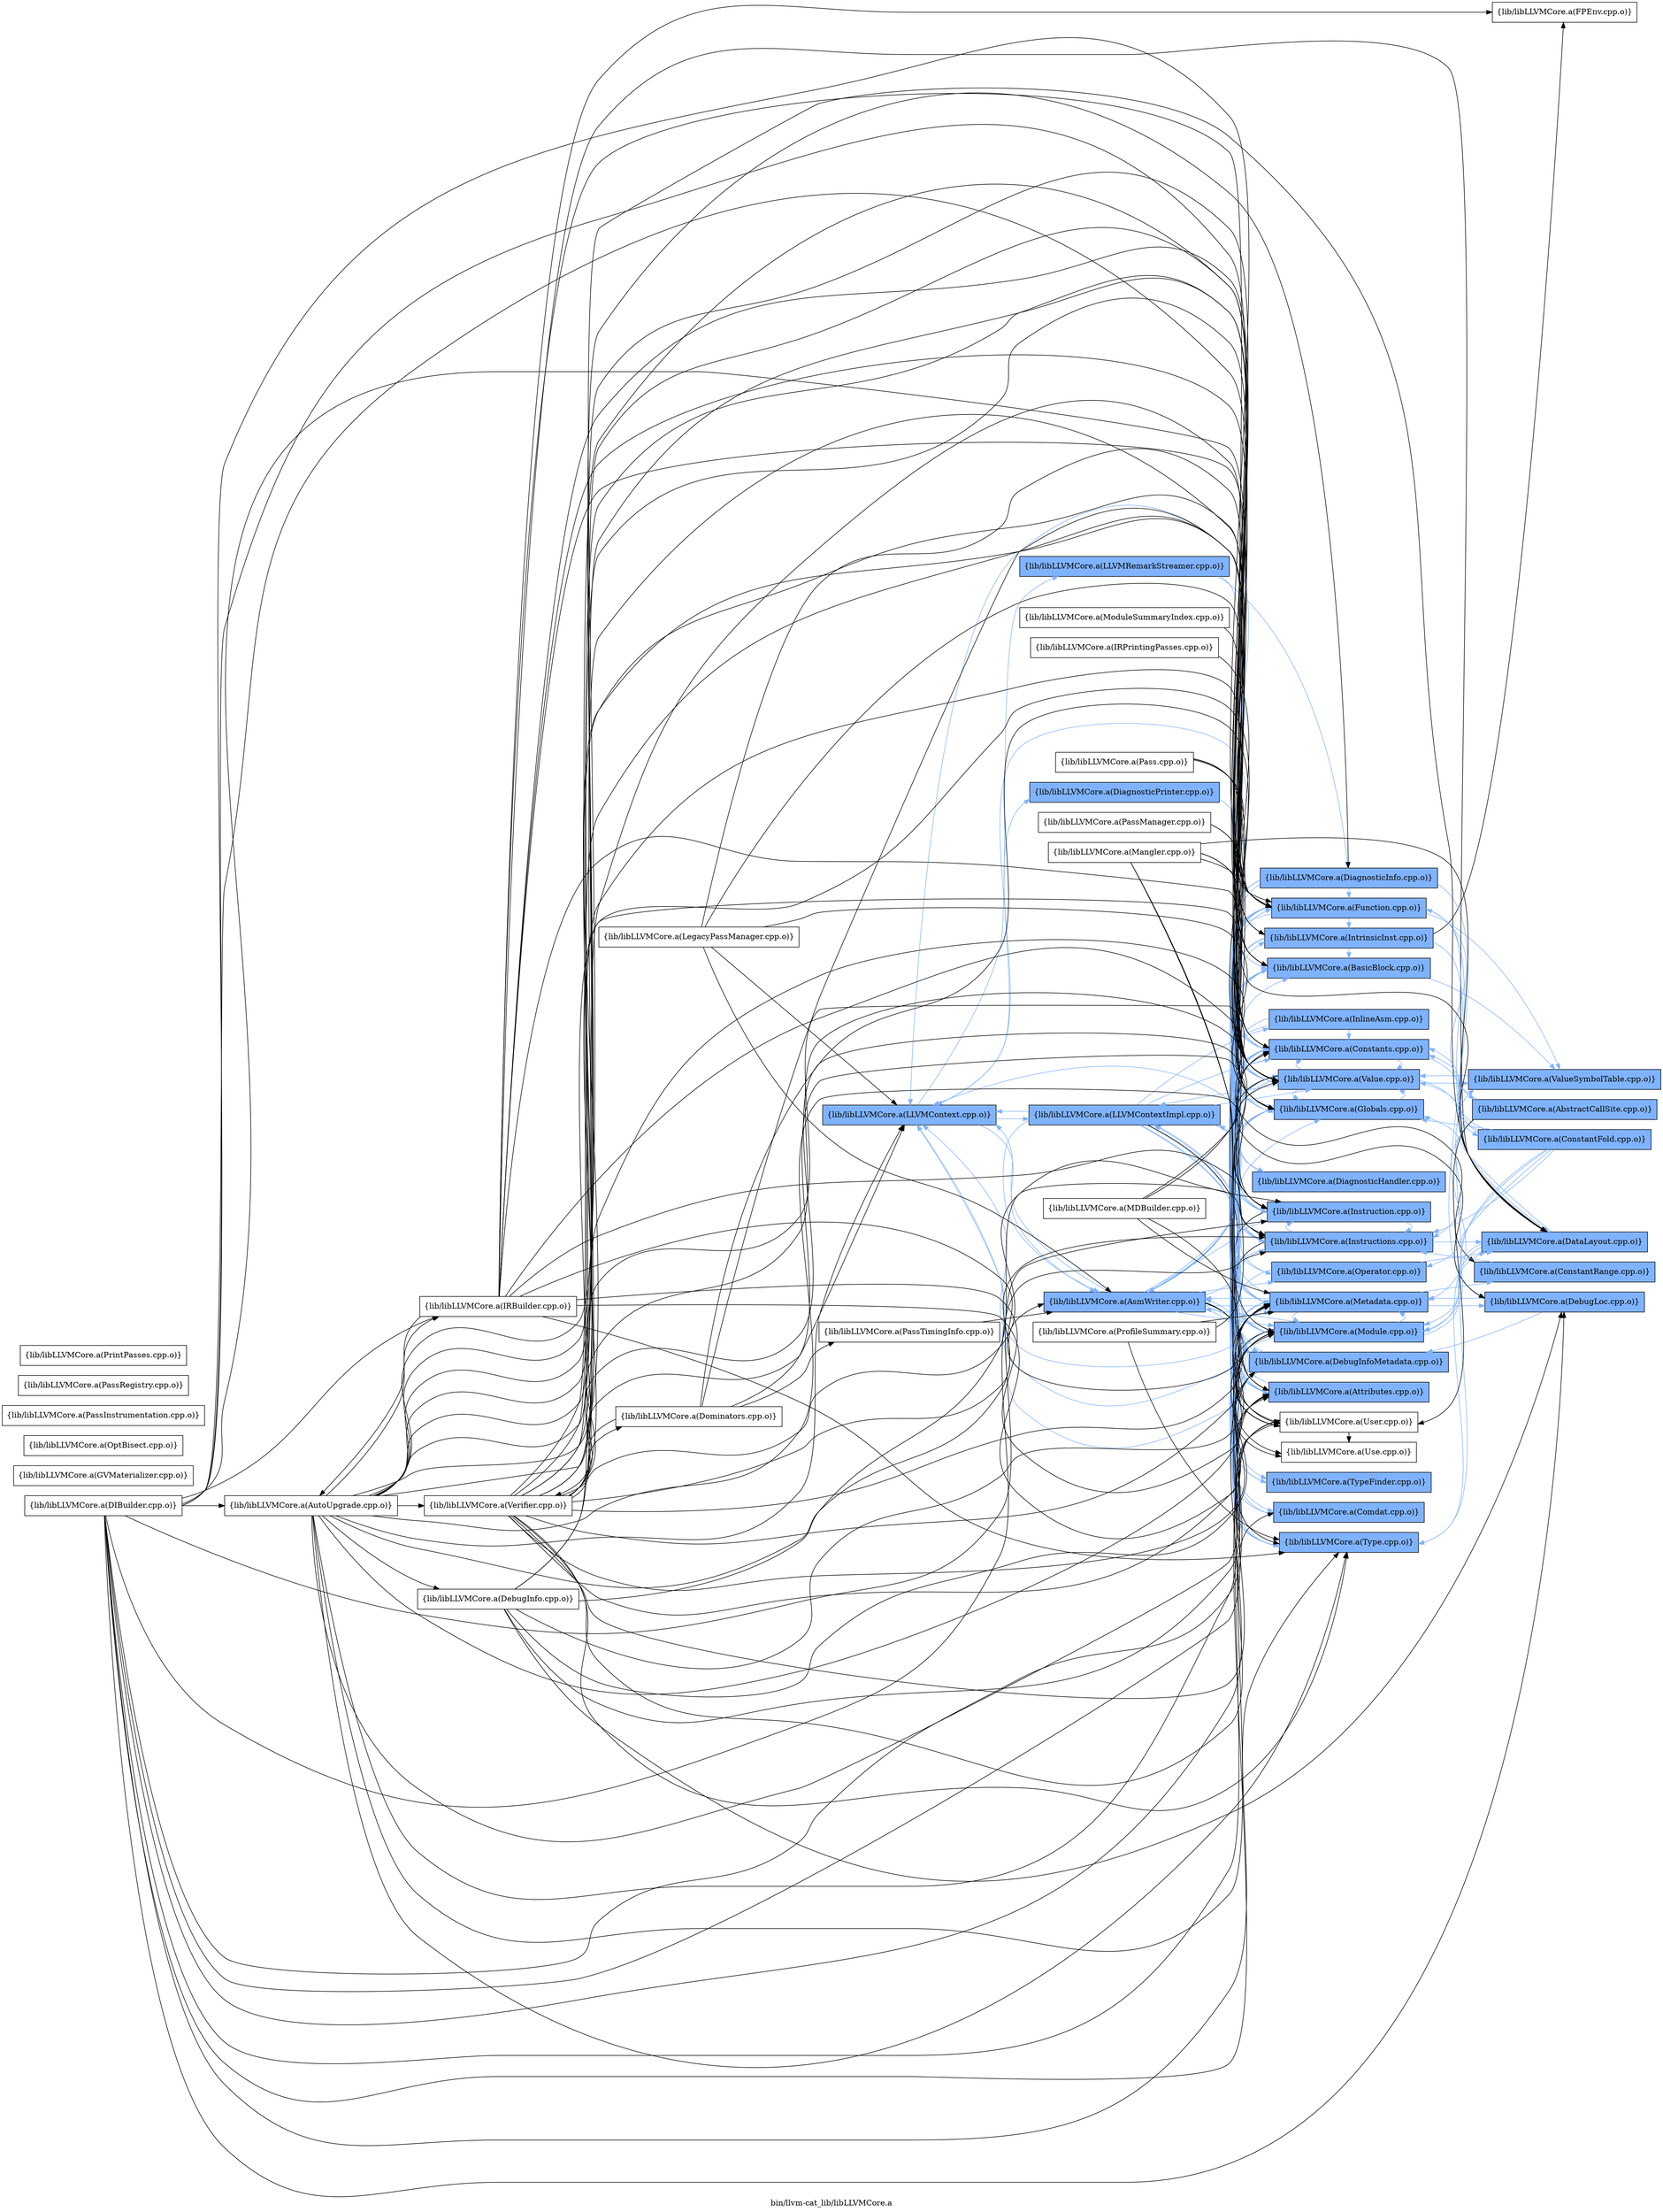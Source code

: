 digraph "bin/llvm-cat_lib/libLLVMCore.a" {
	label="bin/llvm-cat_lib/libLLVMCore.a";
	rankdir=LR;
	{ rank=same; Node0x555a50f2c368;  }
	{ rank=same; Node0x555a50f34ab8; Node0x555a50f2d088; Node0x555a50f35828; Node0x555a50f352d8;  }
	{ rank=same; Node0x555a50f33e38; Node0x555a50f32678; Node0x555a50f32a88; Node0x555a50f31188; Node0x555a50f2e6b8; Node0x555a50f2d3a8; Node0x555a50f30918; Node0x555a50f2d8f8; Node0x555a50f2e578; Node0x555a50f2e078; Node0x555a50f339d8; Node0x555a50f33f28; Node0x555a50f34928; Node0x555a50f30738; Node0x555a50f2f1f8; Node0x555a50f2f978; Node0x555a50f2f798; Node0x555a50f32768; Node0x555a50f2f748; Node0x555a50f35f58; Node0x555a50f2d6c8;  }
	{ rank=same; Node0x555a50f2c368;  }
	{ rank=same; Node0x555a50f34ab8; Node0x555a50f2d088; Node0x555a50f35828; Node0x555a50f352d8;  }
	{ rank=same; Node0x555a50f33e38; Node0x555a50f32678; Node0x555a50f32a88; Node0x555a50f31188; Node0x555a50f2e6b8; Node0x555a50f2d3a8; Node0x555a50f30918; Node0x555a50f2d8f8; Node0x555a50f2e578; Node0x555a50f2e078; Node0x555a50f339d8; Node0x555a50f33f28; Node0x555a50f34928; Node0x555a50f30738; Node0x555a50f2f1f8; Node0x555a50f2f978; Node0x555a50f2f798; Node0x555a50f32768; Node0x555a50f2f748; Node0x555a50f35f58; Node0x555a50f2d6c8;  }

	Node0x555a50f2c368 [shape=record,shape=box,group=1,style=filled,fillcolor="0.600000 0.5 1",label="{lib/libLLVMCore.a(LLVMContext.cpp.o)}"];
	Node0x555a50f2c368 -> Node0x555a50f34ab8[color="0.600000 0.5 1"];
	Node0x555a50f2c368 -> Node0x555a50f2d088[color="0.600000 0.5 1"];
	Node0x555a50f2c368 -> Node0x555a50f35828[color="0.600000 0.5 1"];
	Node0x555a50f2c368 -> Node0x555a50f352d8[color="0.600000 0.5 1"];
	Node0x555a50f33f28 [shape=record,shape=box,group=1,style=filled,fillcolor="0.600000 0.5 1",label="{lib/libLLVMCore.a(Module.cpp.o)}"];
	Node0x555a50f33f28 -> Node0x555a50f34ab8[color="0.600000 0.5 1"];
	Node0x555a50f33f28 -> Node0x555a50f32a88[color="0.600000 0.5 1"];
	Node0x555a50f33f28 -> Node0x555a50f31188[color="0.600000 0.5 1"];
	Node0x555a50f33f28 -> Node0x555a50f30f58[color="0.600000 0.5 1"];
	Node0x555a50f33f28 -> Node0x555a50f2d3a8[color="0.600000 0.5 1"];
	Node0x555a50f33f28 -> Node0x555a50f30918[color="0.600000 0.5 1"];
	Node0x555a50f33f28 -> Node0x555a50f2c368[color="0.600000 0.5 1"];
	Node0x555a50f33f28 -> Node0x555a50f339d8[color="0.600000 0.5 1"];
	Node0x555a50f33f28 -> Node0x555a50f30738[color="0.600000 0.5 1"];
	Node0x555a50f33f28 -> Node0x555a50f2f1f8[color="0.600000 0.5 1"];
	Node0x555a50f33f28 -> Node0x555a50f2f798;
	Node0x555a50f33f28 -> Node0x555a50f32768[color="0.600000 0.5 1"];
	Node0x555a50f33f28 -> Node0x555a50f33848[color="0.600000 0.5 1"];
	Node0x555a50f32ee8 [shape=record,shape=box,group=0,label="{lib/libLLVMCore.a(PassTimingInfo.cpp.o)}"];
	Node0x555a50f32ee8 -> Node0x555a50f34ab8;
	Node0x555a50f33e38 [shape=record,shape=box,group=1,style=filled,fillcolor="0.600000 0.5 1",label="{lib/libLLVMCore.a(Attributes.cpp.o)}"];
	Node0x555a50f33e38 -> Node0x555a50f34ab8[color="0.600000 0.5 1"];
	Node0x555a50f33e38 -> Node0x555a50f2d3a8[color="0.600000 0.5 1"];
	Node0x555a50f332f8 [shape=record,shape=box,group=0,label="{lib/libLLVMCore.a(AutoUpgrade.cpp.o)}"];
	Node0x555a50f332f8 -> Node0x555a50f33e38;
	Node0x555a50f332f8 -> Node0x555a50f32678;
	Node0x555a50f332f8 -> Node0x555a50f31188;
	Node0x555a50f332f8 -> Node0x555a50f30f58;
	Node0x555a50f332f8 -> Node0x555a50f2fdd8;
	Node0x555a50f332f8 -> Node0x555a50f2d6c8;
	Node0x555a50f332f8 -> Node0x555a50f2d3a8;
	Node0x555a50f332f8 -> Node0x555a50f30918;
	Node0x555a50f332f8 -> Node0x555a50f30698;
	Node0x555a50f332f8 -> Node0x555a50f2d8f8;
	Node0x555a50f332f8 -> Node0x555a50f2e578;
	Node0x555a50f332f8 -> Node0x555a50f2e078;
	Node0x555a50f332f8 -> Node0x555a50f2c368;
	Node0x555a50f332f8 -> Node0x555a50f339d8;
	Node0x555a50f332f8 -> Node0x555a50f33f28;
	Node0x555a50f332f8 -> Node0x555a50f30738;
	Node0x555a50f332f8 -> Node0x555a50f2f798;
	Node0x555a50f332f8 -> Node0x555a50f32768;
	Node0x555a50f332f8 -> Node0x555a50f33118;
	Node0x555a50f32678 [shape=record,shape=box,group=1,style=filled,fillcolor="0.600000 0.5 1",label="{lib/libLLVMCore.a(BasicBlock.cpp.o)}"];
	Node0x555a50f32678 -> Node0x555a50f31188[color="0.600000 0.5 1"];
	Node0x555a50f32678 -> Node0x555a50f2d8f8[color="0.600000 0.5 1"];
	Node0x555a50f32678 -> Node0x555a50f339d8[color="0.600000 0.5 1"];
	Node0x555a50f32678 -> Node0x555a50f30738[color="0.600000 0.5 1"];
	Node0x555a50f32678 -> Node0x555a50f2f798;
	Node0x555a50f32678 -> Node0x555a50f32768[color="0.600000 0.5 1"];
	Node0x555a50f32678 -> Node0x555a50f33848[color="0.600000 0.5 1"];
	Node0x555a50f31d68 [shape=record,shape=box,group=1,style=filled,fillcolor="0.600000 0.5 1",label="{lib/libLLVMCore.a(ConstantRange.cpp.o)}"];
	Node0x555a50f31d68 -> Node0x555a50f2e578[color="0.600000 0.5 1"];
	Node0x555a50f31188 [shape=record,shape=box,group=1,style=filled,fillcolor="0.600000 0.5 1",label="{lib/libLLVMCore.a(Constants.cpp.o)}"];
	Node0x555a50f31188 -> Node0x555a50f31958[color="0.600000 0.5 1"];
	Node0x555a50f31188 -> Node0x555a50f2d3a8[color="0.600000 0.5 1"];
	Node0x555a50f31188 -> Node0x555a50f30918[color="0.600000 0.5 1"];
	Node0x555a50f31188 -> Node0x555a50f2d8f8[color="0.600000 0.5 1"];
	Node0x555a50f31188 -> Node0x555a50f2e578[color="0.600000 0.5 1"];
	Node0x555a50f31188 -> Node0x555a50f34928[color="0.600000 0.5 1"];
	Node0x555a50f31188 -> Node0x555a50f30738[color="0.600000 0.5 1"];
	Node0x555a50f31188 -> Node0x555a50f2f798;
	Node0x555a50f31188 -> Node0x555a50f32768[color="0.600000 0.5 1"];
	Node0x555a50f30f58 [shape=record,shape=box,group=1,style=filled,fillcolor="0.600000 0.5 1",label="{lib/libLLVMCore.a(DataLayout.cpp.o)}"];
	Node0x555a50f30f58 -> Node0x555a50f30918[color="0.600000 0.5 1"];
	Node0x555a50f30f58 -> Node0x555a50f33f28[color="0.600000 0.5 1"];
	Node0x555a50f30f58 -> Node0x555a50f30738[color="0.600000 0.5 1"];
	Node0x555a50f2fdd8 [shape=record,shape=box,group=0,label="{lib/libLLVMCore.a(DebugInfo.cpp.o)}"];
	Node0x555a50f2fdd8 -> Node0x555a50f2e6b8;
	Node0x555a50f2fdd8 -> Node0x555a50f2da38;
	Node0x555a50f2fdd8 -> Node0x555a50f2d3a8;
	Node0x555a50f2fdd8 -> Node0x555a50f2d8f8;
	Node0x555a50f2fdd8 -> Node0x555a50f339d8;
	Node0x555a50f2fdd8 -> Node0x555a50f33f28;
	Node0x555a50f2fdd8 -> Node0x555a50f32768;
	Node0x555a50f2e6b8 [shape=record,shape=box,group=1,style=filled,fillcolor="0.600000 0.5 1",label="{lib/libLLVMCore.a(DebugInfoMetadata.cpp.o)}"];
	Node0x555a50f2e6b8 -> Node0x555a50f31188[color="0.600000 0.5 1"];
	Node0x555a50f2e6b8 -> Node0x555a50f2c368[color="0.600000 0.5 1"];
	Node0x555a50f2e6b8 -> Node0x555a50f35828[color="0.600000 0.5 1"];
	Node0x555a50f2e6b8 -> Node0x555a50f339d8[color="0.600000 0.5 1"];
	Node0x555a50f2e6b8 -> Node0x555a50f30738[color="0.600000 0.5 1"];
	Node0x555a50f2da38 [shape=record,shape=box,group=1,style=filled,fillcolor="0.600000 0.5 1",label="{lib/libLLVMCore.a(DebugLoc.cpp.o)}"];
	Node0x555a50f2da38 -> Node0x555a50f2e6b8[color="0.600000 0.5 1"];
	Node0x555a50f2da38 -> Node0x555a50f339d8[color="0.600000 0.5 1"];
	Node0x555a50f2d3a8 [shape=record,shape=box,group=1,style=filled,fillcolor="0.600000 0.5 1",label="{lib/libLLVMCore.a(Function.cpp.o)}"];
	Node0x555a50f2d3a8 -> Node0x555a50f33e38[color="0.600000 0.5 1"];
	Node0x555a50f2d3a8 -> Node0x555a50f32678[color="0.600000 0.5 1"];
	Node0x555a50f2d3a8 -> Node0x555a50f31188[color="0.600000 0.5 1"];
	Node0x555a50f2d3a8 -> Node0x555a50f30f58[color="0.600000 0.5 1"];
	Node0x555a50f2d3a8 -> Node0x555a50f2c7c8[color="0.600000 0.5 1"];
	Node0x555a50f2d3a8 -> Node0x555a50f2e578[color="0.600000 0.5 1"];
	Node0x555a50f2d3a8 -> Node0x555a50f2e078[color="0.600000 0.5 1"];
	Node0x555a50f2d3a8 -> Node0x555a50f2c368[color="0.600000 0.5 1"];
	Node0x555a50f2d3a8 -> Node0x555a50f339d8[color="0.600000 0.5 1"];
	Node0x555a50f2d3a8 -> Node0x555a50f33f28[color="0.600000 0.5 1"];
	Node0x555a50f2d3a8 -> Node0x555a50f30738[color="0.600000 0.5 1"];
	Node0x555a50f2d3a8 -> Node0x555a50f2f798;
	Node0x555a50f2d3a8 -> Node0x555a50f32768[color="0.600000 0.5 1"];
	Node0x555a50f2d3a8 -> Node0x555a50f33848[color="0.600000 0.5 1"];
	Node0x555a50f2c598 [shape=record,shape=box,group=0,label="{lib/libLLVMCore.a(GVMaterializer.cpp.o)}"];
	Node0x555a50f30918 [shape=record,shape=box,group=1,style=filled,fillcolor="0.600000 0.5 1",label="{lib/libLLVMCore.a(Globals.cpp.o)}"];
	Node0x555a50f30918 -> Node0x555a50f31188[color="0.600000 0.5 1"];
	Node0x555a50f30918 -> Node0x555a50f2d3a8[color="0.600000 0.5 1"];
	Node0x555a50f30918 -> Node0x555a50f339d8[color="0.600000 0.5 1"];
	Node0x555a50f30918 -> Node0x555a50f33f28[color="0.600000 0.5 1"];
	Node0x555a50f30918 -> Node0x555a50f30738[color="0.600000 0.5 1"];
	Node0x555a50f30918 -> Node0x555a50f2f798;
	Node0x555a50f30918 -> Node0x555a50f32768[color="0.600000 0.5 1"];
	Node0x555a50f2f748 [shape=record,shape=box,group=1,style=filled,fillcolor="0.600000 0.5 1",label="{lib/libLLVMCore.a(InlineAsm.cpp.o)}"];
	Node0x555a50f2f748 -> Node0x555a50f31188[color="0.600000 0.5 1"];
	Node0x555a50f2f748 -> Node0x555a50f30738[color="0.600000 0.5 1"];
	Node0x555a50f2f748 -> Node0x555a50f32768[color="0.600000 0.5 1"];
	Node0x555a50f2d8f8 [shape=record,shape=box,group=1,style=filled,fillcolor="0.600000 0.5 1",label="{lib/libLLVMCore.a(Instruction.cpp.o)}"];
	Node0x555a50f2d8f8 -> Node0x555a50f33e38[color="0.600000 0.5 1"];
	Node0x555a50f2d8f8 -> Node0x555a50f32678[color="0.600000 0.5 1"];
	Node0x555a50f2d8f8 -> Node0x555a50f31188[color="0.600000 0.5 1"];
	Node0x555a50f2d8f8 -> Node0x555a50f2e578[color="0.600000 0.5 1"];
	Node0x555a50f2d8f8 -> Node0x555a50f339d8[color="0.600000 0.5 1"];
	Node0x555a50f2d8f8 -> Node0x555a50f2f798;
	Node0x555a50f2d8f8 -> Node0x555a50f32768[color="0.600000 0.5 1"];
	Node0x555a50f2e578 [shape=record,shape=box,group=1,style=filled,fillcolor="0.600000 0.5 1",label="{lib/libLLVMCore.a(Instructions.cpp.o)}"];
	Node0x555a50f2e578 -> Node0x555a50f33e38[color="0.600000 0.5 1"];
	Node0x555a50f2e578 -> Node0x555a50f32678[color="0.600000 0.5 1"];
	Node0x555a50f2e578 -> Node0x555a50f31188[color="0.600000 0.5 1"];
	Node0x555a50f2e578 -> Node0x555a50f30f58[color="0.600000 0.5 1"];
	Node0x555a50f2e578 -> Node0x555a50f2d3a8[color="0.600000 0.5 1"];
	Node0x555a50f2e578 -> Node0x555a50f2d8f8[color="0.600000 0.5 1"];
	Node0x555a50f2e578 -> Node0x555a50f35828[color="0.600000 0.5 1"];
	Node0x555a50f2e578 -> Node0x555a50f339d8[color="0.600000 0.5 1"];
	Node0x555a50f2e578 -> Node0x555a50f33f28[color="0.600000 0.5 1"];
	Node0x555a50f2e578 -> Node0x555a50f30738[color="0.600000 0.5 1"];
	Node0x555a50f2e578 -> Node0x555a50f2f798;
	Node0x555a50f2e578 -> Node0x555a50f32768[color="0.600000 0.5 1"];
	Node0x555a50f339d8 [shape=record,shape=box,group=1,style=filled,fillcolor="0.600000 0.5 1",label="{lib/libLLVMCore.a(Metadata.cpp.o)}"];
	Node0x555a50f339d8 -> Node0x555a50f34ab8[color="0.600000 0.5 1"];
	Node0x555a50f339d8 -> Node0x555a50f31d68[color="0.600000 0.5 1"];
	Node0x555a50f339d8 -> Node0x555a50f31188[color="0.600000 0.5 1"];
	Node0x555a50f339d8 -> Node0x555a50f2e6b8[color="0.600000 0.5 1"];
	Node0x555a50f339d8 -> Node0x555a50f2da38[color="0.600000 0.5 1"];
	Node0x555a50f339d8 -> Node0x555a50f2c368[color="0.600000 0.5 1"];
	Node0x555a50f339d8 -> Node0x555a50f35828[color="0.600000 0.5 1"];
	Node0x555a50f339d8 -> Node0x555a50f33f28[color="0.600000 0.5 1"];
	Node0x555a50f339d8 -> Node0x555a50f30738[color="0.600000 0.5 1"];
	Node0x555a50f339d8 -> Node0x555a50f32768[color="0.600000 0.5 1"];
	Node0x555a50f343d8 [shape=record,shape=box,group=0,label="{lib/libLLVMCore.a(ModuleSummaryIndex.cpp.o)}"];
	Node0x555a50f343d8 -> Node0x555a50f32768;
	Node0x555a50f30738 [shape=record,shape=box,group=1,style=filled,fillcolor="0.600000 0.5 1",label="{lib/libLLVMCore.a(Type.cpp.o)}"];
	Node0x555a50f30738 -> Node0x555a50f31188[color="0.600000 0.5 1"];
	Node0x555a50f2f798 [shape=record,shape=box,group=0,label="{lib/libLLVMCore.a(User.cpp.o)}"];
	Node0x555a50f2f798 -> Node0x555a50f2f978;
	Node0x555a50f32768 [shape=record,shape=box,group=1,style=filled,fillcolor="0.600000 0.5 1",label="{lib/libLLVMCore.a(Value.cpp.o)}"];
	Node0x555a50f32768 -> Node0x555a50f33e38[color="0.600000 0.5 1"];
	Node0x555a50f32768 -> Node0x555a50f32678[color="0.600000 0.5 1"];
	Node0x555a50f32768 -> Node0x555a50f31188[color="0.600000 0.5 1"];
	Node0x555a50f32768 -> Node0x555a50f30f58[color="0.600000 0.5 1"];
	Node0x555a50f32768 -> Node0x555a50f2d3a8[color="0.600000 0.5 1"];
	Node0x555a50f32768 -> Node0x555a50f30918[color="0.600000 0.5 1"];
	Node0x555a50f32768 -> Node0x555a50f2d8f8[color="0.600000 0.5 1"];
	Node0x555a50f32768 -> Node0x555a50f2e578[color="0.600000 0.5 1"];
	Node0x555a50f32768 -> Node0x555a50f2c368[color="0.600000 0.5 1"];
	Node0x555a50f32768 -> Node0x555a50f35828[color="0.600000 0.5 1"];
	Node0x555a50f32768 -> Node0x555a50f339d8[color="0.600000 0.5 1"];
	Node0x555a50f32768 -> Node0x555a50f30738[color="0.600000 0.5 1"];
	Node0x555a50f32768 -> Node0x555a50f2f978;
	Node0x555a50f32768 -> Node0x555a50f2f798;
	Node0x555a50f32768 -> Node0x555a50f33848[color="0.600000 0.5 1"];
	Node0x555a50f33118 [shape=record,shape=box,group=0,label="{lib/libLLVMCore.a(Verifier.cpp.o)}"];
	Node0x555a50f33118 -> Node0x555a50f34ab8;
	Node0x555a50f33118 -> Node0x555a50f33e38;
	Node0x555a50f33118 -> Node0x555a50f32678;
	Node0x555a50f33118 -> Node0x555a50f32a88;
	Node0x555a50f33118 -> Node0x555a50f31d68;
	Node0x555a50f33118 -> Node0x555a50f31188;
	Node0x555a50f33118 -> Node0x555a50f30f58;
	Node0x555a50f33118 -> Node0x555a50f2e6b8;
	Node0x555a50f33118 -> Node0x555a50f2da38;
	Node0x555a50f33118 -> Node0x555a50f2d3a8;
	Node0x555a50f33118 -> Node0x555a50f30918;
	Node0x555a50f33118 -> Node0x555a50f2d8f8;
	Node0x555a50f33118 -> Node0x555a50f2e578;
	Node0x555a50f33118 -> Node0x555a50f2e078;
	Node0x555a50f33118 -> Node0x555a50f2c368;
	Node0x555a50f33118 -> Node0x555a50f339d8;
	Node0x555a50f33118 -> Node0x555a50f33f28;
	Node0x555a50f33118 -> Node0x555a50f30738;
	Node0x555a50f33118 -> Node0x555a50f2f798;
	Node0x555a50f33118 -> Node0x555a50f32768;
	Node0x555a50f33118 -> Node0x555a50f315e8;
	Node0x555a50f2e078 [shape=record,shape=box,group=1,style=filled,fillcolor="0.600000 0.5 1",label="{lib/libLLVMCore.a(IntrinsicInst.cpp.o)}"];
	Node0x555a50f2e078 -> Node0x555a50f32678[color="0.600000 0.5 1"];
	Node0x555a50f2e078 -> Node0x555a50f31188[color="0.600000 0.5 1"];
	Node0x555a50f2e078 -> Node0x555a50f30f58[color="0.600000 0.5 1"];
	Node0x555a50f2e078 -> Node0x555a50f2e6b8[color="0.600000 0.5 1"];
	Node0x555a50f2e078 -> Node0x555a50f2fa18;
	Node0x555a50f2e078 -> Node0x555a50f2d8f8[color="0.600000 0.5 1"];
	Node0x555a50f2e078 -> Node0x555a50f2e578[color="0.600000 0.5 1"];
	Node0x555a50f2e078 -> Node0x555a50f339d8[color="0.600000 0.5 1"];
	Node0x555a50f2e078 -> Node0x555a50f33f28[color="0.600000 0.5 1"];
	Node0x555a50f2e078 -> Node0x555a50f30738[color="0.600000 0.5 1"];
	Node0x555a50f2e078 -> Node0x555a50f2f798;
	Node0x555a50f2e078 -> Node0x555a50f32768[color="0.600000 0.5 1"];
	Node0x555a50f32a88 [shape=record,shape=box,group=1,style=filled,fillcolor="0.600000 0.5 1",label="{lib/libLLVMCore.a(Comdat.cpp.o)}"];
	Node0x555a50f32a88 -> Node0x555a50f33f28[color="0.600000 0.5 1"];
	Node0x555a50f34928 [shape=record,shape=box,group=1,style=filled,fillcolor="0.600000 0.5 1",label="{lib/libLLVMCore.a(Operator.cpp.o)}"];
	Node0x555a50f34928 -> Node0x555a50f31188[color="0.600000 0.5 1"];
	Node0x555a50f34928 -> Node0x555a50f30f58[color="0.600000 0.5 1"];
	Node0x555a50f34928 -> Node0x555a50f30738[color="0.600000 0.5 1"];
	Node0x555a50f2f978 [shape=record,shape=box,group=0,label="{lib/libLLVMCore.a(Use.cpp.o)}"];
	Node0x555a50f34ab8 [shape=record,shape=box,group=1,style=filled,fillcolor="0.600000 0.5 1",label="{lib/libLLVMCore.a(AsmWriter.cpp.o)}"];
	Node0x555a50f34ab8 -> Node0x555a50f33e38[color="0.600000 0.5 1"];
	Node0x555a50f34ab8 -> Node0x555a50f32678[color="0.600000 0.5 1"];
	Node0x555a50f34ab8 -> Node0x555a50f32a88[color="0.600000 0.5 1"];
	Node0x555a50f34ab8 -> Node0x555a50f31188[color="0.600000 0.5 1"];
	Node0x555a50f34ab8 -> Node0x555a50f2e6b8[color="0.600000 0.5 1"];
	Node0x555a50f34ab8 -> Node0x555a50f2d3a8[color="0.600000 0.5 1"];
	Node0x555a50f34ab8 -> Node0x555a50f30918[color="0.600000 0.5 1"];
	Node0x555a50f34ab8 -> Node0x555a50f2d8f8[color="0.600000 0.5 1"];
	Node0x555a50f34ab8 -> Node0x555a50f2e578[color="0.600000 0.5 1"];
	Node0x555a50f34ab8 -> Node0x555a50f2e078[color="0.600000 0.5 1"];
	Node0x555a50f34ab8 -> Node0x555a50f2c368[color="0.600000 0.5 1"];
	Node0x555a50f34ab8 -> Node0x555a50f339d8[color="0.600000 0.5 1"];
	Node0x555a50f34ab8 -> Node0x555a50f33f28[color="0.600000 0.5 1"];
	Node0x555a50f34ab8 -> Node0x555a50f34928[color="0.600000 0.5 1"];
	Node0x555a50f34ab8 -> Node0x555a50f30738[color="0.600000 0.5 1"];
	Node0x555a50f34ab8 -> Node0x555a50f2f1f8[color="0.600000 0.5 1"];
	Node0x555a50f34ab8 -> Node0x555a50f2f978;
	Node0x555a50f34ab8 -> Node0x555a50f2f798;
	Node0x555a50f34ab8 -> Node0x555a50f32768[color="0.600000 0.5 1"];
	Node0x555a50f2f1f8 [shape=record,shape=box,group=1,style=filled,fillcolor="0.600000 0.5 1",label="{lib/libLLVMCore.a(TypeFinder.cpp.o)}"];
	Node0x555a50f2f1f8 -> Node0x555a50f2d3a8[color="0.600000 0.5 1"];
	Node0x555a50f2f1f8 -> Node0x555a50f30918[color="0.600000 0.5 1"];
	Node0x555a50f2f1f8 -> Node0x555a50f339d8[color="0.600000 0.5 1"];
	Node0x555a50f2d6c8 [shape=record,shape=box,group=1,style=filled,fillcolor="0.600000 0.5 1",label="{lib/libLLVMCore.a(DiagnosticInfo.cpp.o)}"];
	Node0x555a50f2d6c8 -> Node0x555a50f34ab8[color="0.600000 0.5 1"];
	Node0x555a50f2d6c8 -> Node0x555a50f2da38[color="0.600000 0.5 1"];
	Node0x555a50f2d6c8 -> Node0x555a50f2d3a8[color="0.600000 0.5 1"];
	Node0x555a50f2d6c8 -> Node0x555a50f2d8f8[color="0.600000 0.5 1"];
	Node0x555a50f2d6c8 -> Node0x555a50f339d8[color="0.600000 0.5 1"];
	Node0x555a50f2d6c8 -> Node0x555a50f32768[color="0.600000 0.5 1"];
	Node0x555a50f30698 [shape=record,shape=box,group=0,label="{lib/libLLVMCore.a(IRBuilder.cpp.o)}"];
	Node0x555a50f30698 -> Node0x555a50f33e38;
	Node0x555a50f30698 -> Node0x555a50f332f8;
	Node0x555a50f30698 -> Node0x555a50f32678;
	Node0x555a50f30698 -> Node0x555a50f31188;
	Node0x555a50f30698 -> Node0x555a50f30f58;
	Node0x555a50f30698 -> Node0x555a50f2d3a8;
	Node0x555a50f30698 -> Node0x555a50f30918;
	Node0x555a50f30698 -> Node0x555a50f2fa18;
	Node0x555a50f30698 -> Node0x555a50f2d8f8;
	Node0x555a50f30698 -> Node0x555a50f2e578;
	Node0x555a50f30698 -> Node0x555a50f339d8;
	Node0x555a50f30698 -> Node0x555a50f30738;
	Node0x555a50f30698 -> Node0x555a50f2f798;
	Node0x555a50f30698 -> Node0x555a50f32768;
	Node0x555a50f33848 [shape=record,shape=box,group=1,style=filled,fillcolor="0.600000 0.5 1",label="{lib/libLLVMCore.a(ValueSymbolTable.cpp.o)}"];
	Node0x555a50f33848 -> Node0x555a50f32768[color="0.600000 0.5 1"];
	Node0x555a50f31958 [shape=record,shape=box,group=1,style=filled,fillcolor="0.600000 0.5 1",label="{lib/libLLVMCore.a(ConstantFold.cpp.o)}"];
	Node0x555a50f31958 -> Node0x555a50f31188[color="0.600000 0.5 1"];
	Node0x555a50f31958 -> Node0x555a50f2d3a8[color="0.600000 0.5 1"];
	Node0x555a50f31958 -> Node0x555a50f30918[color="0.600000 0.5 1"];
	Node0x555a50f31958 -> Node0x555a50f2e578[color="0.600000 0.5 1"];
	Node0x555a50f31958 -> Node0x555a50f33f28[color="0.600000 0.5 1"];
	Node0x555a50f31958 -> Node0x555a50f34928[color="0.600000 0.5 1"];
	Node0x555a50f31958 -> Node0x555a50f30738[color="0.600000 0.5 1"];
	Node0x555a50f31958 -> Node0x555a50f32768[color="0.600000 0.5 1"];
	Node0x555a50f341f8 [shape=record,shape=box,group=0,label="{lib/libLLVMCore.a(DIBuilder.cpp.o)}"];
	Node0x555a50f341f8 -> Node0x555a50f33e38;
	Node0x555a50f341f8 -> Node0x555a50f332f8;
	Node0x555a50f341f8 -> Node0x555a50f32678;
	Node0x555a50f341f8 -> Node0x555a50f31188;
	Node0x555a50f341f8 -> Node0x555a50f2e6b8;
	Node0x555a50f341f8 -> Node0x555a50f2da38;
	Node0x555a50f341f8 -> Node0x555a50f2d3a8;
	Node0x555a50f341f8 -> Node0x555a50f30698;
	Node0x555a50f341f8 -> Node0x555a50f2d8f8;
	Node0x555a50f341f8 -> Node0x555a50f2e578;
	Node0x555a50f341f8 -> Node0x555a50f339d8;
	Node0x555a50f341f8 -> Node0x555a50f33f28;
	Node0x555a50f341f8 -> Node0x555a50f30738;
	Node0x555a50f341f8 -> Node0x555a50f2f798;
	Node0x555a50f341f8 -> Node0x555a50f32768;
	Node0x555a50f35828 [shape=record,shape=box,group=1,style=filled,fillcolor="0.600000 0.5 1",label="{lib/libLLVMCore.a(LLVMContextImpl.cpp.o)}"];
	Node0x555a50f35828 -> Node0x555a50f34ab8[color="0.600000 0.5 1"];
	Node0x555a50f35828 -> Node0x555a50f31188[color="0.600000 0.5 1"];
	Node0x555a50f35828 -> Node0x555a50f2e6b8[color="0.600000 0.5 1"];
	Node0x555a50f35828 -> Node0x555a50f2f748[color="0.600000 0.5 1"];
	Node0x555a50f35828 -> Node0x555a50f2c368[color="0.600000 0.5 1"];
	Node0x555a50f35828 -> Node0x555a50f35f58[color="0.600000 0.5 1"];
	Node0x555a50f35828 -> Node0x555a50f339d8[color="0.600000 0.5 1"];
	Node0x555a50f35828 -> Node0x555a50f33f28[color="0.600000 0.5 1"];
	Node0x555a50f35828 -> Node0x555a50f2f798;
	Node0x555a50f35828 -> Node0x555a50f32768[color="0.600000 0.5 1"];
	Node0x555a50f2c7c8 [shape=record,shape=box,group=1,style=filled,fillcolor="0.600000 0.5 1",label="{lib/libLLVMCore.a(AbstractCallSite.cpp.o)}"];
	Node0x555a50f2c7c8 -> Node0x555a50f31188[color="0.600000 0.5 1"];
	Node0x555a50f2c7c8 -> Node0x555a50f2e578[color="0.600000 0.5 1"];
	Node0x555a50f2c7c8 -> Node0x555a50f339d8[color="0.600000 0.5 1"];
	Node0x555a50f2c7c8 -> Node0x555a50f2f798;
	Node0x555a50f2fa18 [shape=record,shape=box,group=0,label="{lib/libLLVMCore.a(FPEnv.cpp.o)}"];
	Node0x555a50f2d088 [shape=record,shape=box,group=1,style=filled,fillcolor="0.600000 0.5 1",label="{lib/libLLVMCore.a(DiagnosticPrinter.cpp.o)}"];
	Node0x555a50f2d088 -> Node0x555a50f32768[color="0.600000 0.5 1"];
	Node0x555a50f352d8 [shape=record,shape=box,group=1,style=filled,fillcolor="0.600000 0.5 1",label="{lib/libLLVMCore.a(LLVMRemarkStreamer.cpp.o)}"];
	Node0x555a50f352d8 -> Node0x555a50f2d6c8[color="0.600000 0.5 1"];
	Node0x555a50f352d8 -> Node0x555a50f32768[color="0.600000 0.5 1"];
	Node0x555a50f35f58 [shape=record,shape=box,group=1,style=filled,fillcolor="0.600000 0.5 1",label="{lib/libLLVMCore.a(DiagnosticHandler.cpp.o)}"];
	Node0x555a50f35f58 -> Node0x555a50f2c368[color="0.600000 0.5 1"];
	Node0x555a50f34658 [shape=record,shape=box,group=0,label="{lib/libLLVMCore.a(MDBuilder.cpp.o)}"];
	Node0x555a50f34658 -> Node0x555a50f31188;
	Node0x555a50f34658 -> Node0x555a50f339d8;
	Node0x555a50f34658 -> Node0x555a50f30738;
	Node0x555a50f34658 -> Node0x555a50f32768;
	Node0x555a50f32808 [shape=record,shape=box,group=0,label="{lib/libLLVMCore.a(OptBisect.cpp.o)}"];
	Node0x555a50f336b8 [shape=record,shape=box,group=0,label="{lib/libLLVMCore.a(PassInstrumentation.cpp.o)}"];
	Node0x555a50f31778 [shape=record,shape=box,group=0,label="{lib/libLLVMCore.a(Pass.cpp.o)}"];
	Node0x555a50f31778 -> Node0x555a50f33e38;
	Node0x555a50f31778 -> Node0x555a50f2d3a8;
	Node0x555a50f31778 -> Node0x555a50f32768;
	Node0x555a50f31ef8 [shape=record,shape=box,group=0,label="{lib/libLLVMCore.a(IRPrintingPasses.cpp.o)}"];
	Node0x555a50f31ef8 -> Node0x555a50f32768;
	Node0x555a50f2ffb8 [shape=record,shape=box,group=0,label="{lib/libLLVMCore.a(PassRegistry.cpp.o)}"];
	Node0x555a50f301e8 [shape=record,shape=box,group=0,label="{lib/libLLVMCore.a(PassManager.cpp.o)}"];
	Node0x555a50f301e8 -> Node0x555a50f30918;
	Node0x555a50f301e8 -> Node0x555a50f32768;
	Node0x555a50f308c8 [shape=record,shape=box,group=0,label="{lib/libLLVMCore.a(LegacyPassManager.cpp.o)}"];
	Node0x555a50f308c8 -> Node0x555a50f34ab8;
	Node0x555a50f308c8 -> Node0x555a50f2d3a8;
	Node0x555a50f308c8 -> Node0x555a50f30918;
	Node0x555a50f308c8 -> Node0x555a50f2c368;
	Node0x555a50f308c8 -> Node0x555a50f32768;
	Node0x555a50f2eca8 [shape=record,shape=box,group=0,label="{lib/libLLVMCore.a(PrintPasses.cpp.o)}"];
	Node0x555a50f30008 [shape=record,shape=box,group=0,label="{lib/libLLVMCore.a(ProfileSummary.cpp.o)}"];
	Node0x555a50f30008 -> Node0x555a50f31188;
	Node0x555a50f30008 -> Node0x555a50f339d8;
	Node0x555a50f30008 -> Node0x555a50f30738;
	Node0x555a50f315e8 [shape=record,shape=box,group=0,label="{lib/libLLVMCore.a(Dominators.cpp.o)}"];
	Node0x555a50f315e8 -> Node0x555a50f32678;
	Node0x555a50f315e8 -> Node0x555a50f2d8f8;
	Node0x555a50f315e8 -> Node0x555a50f32ee8;
	Node0x555a50f315e8 -> Node0x555a50f32768;
	Node0x555a50f315e8 -> Node0x555a50f33118;
	Node0x555a50f2f3d8 [shape=record,shape=box,group=0,label="{lib/libLLVMCore.a(Mangler.cpp.o)}"];
	Node0x555a50f2f3d8 -> Node0x555a50f33e38;
	Node0x555a50f2f3d8 -> Node0x555a50f30f58;
	Node0x555a50f2f3d8 -> Node0x555a50f2d3a8;
	Node0x555a50f2f3d8 -> Node0x555a50f30918;
	Node0x555a50f2f3d8 -> Node0x555a50f33f28;
	Node0x555a50f2f3d8 -> Node0x555a50f32768;
}
